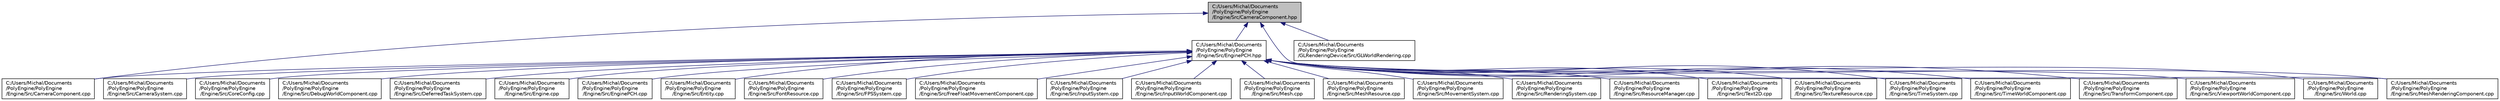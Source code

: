 digraph "C:/Users/Michal/Documents/PolyEngine/PolyEngine/Engine/Src/CameraComponent.hpp"
{
  edge [fontname="Helvetica",fontsize="10",labelfontname="Helvetica",labelfontsize="10"];
  node [fontname="Helvetica",fontsize="10",shape=record];
  Node48 [label="C:/Users/Michal/Documents\l/PolyEngine/PolyEngine\l/Engine/Src/CameraComponent.hpp",height=0.2,width=0.4,color="black", fillcolor="grey75", style="filled", fontcolor="black"];
  Node48 -> Node49 [dir="back",color="midnightblue",fontsize="10",style="solid",fontname="Helvetica"];
  Node49 [label="C:/Users/Michal/Documents\l/PolyEngine/PolyEngine\l/Engine/Src/EnginePCH.hpp",height=0.2,width=0.4,color="black", fillcolor="white", style="filled",URL="$_engine_p_c_h_8hpp.html"];
  Node49 -> Node50 [dir="back",color="midnightblue",fontsize="10",style="solid",fontname="Helvetica"];
  Node50 [label="C:/Users/Michal/Documents\l/PolyEngine/PolyEngine\l/Engine/Src/CameraComponent.cpp",height=0.2,width=0.4,color="black", fillcolor="white", style="filled",URL="$_camera_component_8cpp.html"];
  Node49 -> Node51 [dir="back",color="midnightblue",fontsize="10",style="solid",fontname="Helvetica"];
  Node51 [label="C:/Users/Michal/Documents\l/PolyEngine/PolyEngine\l/Engine/Src/CameraSystem.cpp",height=0.2,width=0.4,color="black", fillcolor="white", style="filled",URL="$_camera_system_8cpp.html"];
  Node49 -> Node52 [dir="back",color="midnightblue",fontsize="10",style="solid",fontname="Helvetica"];
  Node52 [label="C:/Users/Michal/Documents\l/PolyEngine/PolyEngine\l/Engine/Src/CoreConfig.cpp",height=0.2,width=0.4,color="black", fillcolor="white", style="filled",URL="$_core_config_8cpp.html"];
  Node49 -> Node53 [dir="back",color="midnightblue",fontsize="10",style="solid",fontname="Helvetica"];
  Node53 [label="C:/Users/Michal/Documents\l/PolyEngine/PolyEngine\l/Engine/Src/DebugWorldComponent.cpp",height=0.2,width=0.4,color="black", fillcolor="white", style="filled",URL="$_debug_world_component_8cpp.html"];
  Node49 -> Node54 [dir="back",color="midnightblue",fontsize="10",style="solid",fontname="Helvetica"];
  Node54 [label="C:/Users/Michal/Documents\l/PolyEngine/PolyEngine\l/Engine/Src/DeferredTaskSystem.cpp",height=0.2,width=0.4,color="black", fillcolor="white", style="filled",URL="$_deferred_task_system_8cpp.html"];
  Node49 -> Node55 [dir="back",color="midnightblue",fontsize="10",style="solid",fontname="Helvetica"];
  Node55 [label="C:/Users/Michal/Documents\l/PolyEngine/PolyEngine\l/Engine/Src/Engine.cpp",height=0.2,width=0.4,color="black", fillcolor="white", style="filled",URL="$_engine_8cpp.html"];
  Node49 -> Node56 [dir="back",color="midnightblue",fontsize="10",style="solid",fontname="Helvetica"];
  Node56 [label="C:/Users/Michal/Documents\l/PolyEngine/PolyEngine\l/Engine/Src/EnginePCH.cpp",height=0.2,width=0.4,color="black", fillcolor="white", style="filled",URL="$_engine_p_c_h_8cpp.html"];
  Node49 -> Node57 [dir="back",color="midnightblue",fontsize="10",style="solid",fontname="Helvetica"];
  Node57 [label="C:/Users/Michal/Documents\l/PolyEngine/PolyEngine\l/Engine/Src/Entity.cpp",height=0.2,width=0.4,color="black", fillcolor="white", style="filled",URL="$_entity_8cpp.html"];
  Node49 -> Node58 [dir="back",color="midnightblue",fontsize="10",style="solid",fontname="Helvetica"];
  Node58 [label="C:/Users/Michal/Documents\l/PolyEngine/PolyEngine\l/Engine/Src/FontResource.cpp",height=0.2,width=0.4,color="black", fillcolor="white", style="filled",URL="$_font_resource_8cpp.html"];
  Node49 -> Node59 [dir="back",color="midnightblue",fontsize="10",style="solid",fontname="Helvetica"];
  Node59 [label="C:/Users/Michal/Documents\l/PolyEngine/PolyEngine\l/Engine/Src/FPSSystem.cpp",height=0.2,width=0.4,color="black", fillcolor="white", style="filled",URL="$_f_p_s_system_8cpp.html"];
  Node49 -> Node60 [dir="back",color="midnightblue",fontsize="10",style="solid",fontname="Helvetica"];
  Node60 [label="C:/Users/Michal/Documents\l/PolyEngine/PolyEngine\l/Engine/Src/FreeFloatMovementComponent.cpp",height=0.2,width=0.4,color="black", fillcolor="white", style="filled",URL="$_free_float_movement_component_8cpp.html"];
  Node49 -> Node61 [dir="back",color="midnightblue",fontsize="10",style="solid",fontname="Helvetica"];
  Node61 [label="C:/Users/Michal/Documents\l/PolyEngine/PolyEngine\l/Engine/Src/InputSystem.cpp",height=0.2,width=0.4,color="black", fillcolor="white", style="filled",URL="$_input_system_8cpp.html"];
  Node49 -> Node62 [dir="back",color="midnightblue",fontsize="10",style="solid",fontname="Helvetica"];
  Node62 [label="C:/Users/Michal/Documents\l/PolyEngine/PolyEngine\l/Engine/Src/InputWorldComponent.cpp",height=0.2,width=0.4,color="black", fillcolor="white", style="filled",URL="$_input_world_component_8cpp.html"];
  Node49 -> Node63 [dir="back",color="midnightblue",fontsize="10",style="solid",fontname="Helvetica"];
  Node63 [label="C:/Users/Michal/Documents\l/PolyEngine/PolyEngine\l/Engine/Src/Mesh.cpp",height=0.2,width=0.4,color="black", fillcolor="white", style="filled",URL="$_mesh_8cpp.html"];
  Node49 -> Node64 [dir="back",color="midnightblue",fontsize="10",style="solid",fontname="Helvetica"];
  Node64 [label="C:/Users/Michal/Documents\l/PolyEngine/PolyEngine\l/Engine/Src/MeshRenderingComponent.cpp",height=0.2,width=0.4,color="black", fillcolor="white", style="filled",URL="$_mesh_rendering_component_8cpp.html"];
  Node49 -> Node65 [dir="back",color="midnightblue",fontsize="10",style="solid",fontname="Helvetica"];
  Node65 [label="C:/Users/Michal/Documents\l/PolyEngine/PolyEngine\l/Engine/Src/MeshResource.cpp",height=0.2,width=0.4,color="black", fillcolor="white", style="filled",URL="$_mesh_resource_8cpp.html"];
  Node49 -> Node66 [dir="back",color="midnightblue",fontsize="10",style="solid",fontname="Helvetica"];
  Node66 [label="C:/Users/Michal/Documents\l/PolyEngine/PolyEngine\l/Engine/Src/MovementSystem.cpp",height=0.2,width=0.4,color="black", fillcolor="white", style="filled",URL="$_movement_system_8cpp.html"];
  Node49 -> Node67 [dir="back",color="midnightblue",fontsize="10",style="solid",fontname="Helvetica"];
  Node67 [label="C:/Users/Michal/Documents\l/PolyEngine/PolyEngine\l/Engine/Src/RenderingSystem.cpp",height=0.2,width=0.4,color="black", fillcolor="white", style="filled",URL="$_rendering_system_8cpp.html"];
  Node49 -> Node68 [dir="back",color="midnightblue",fontsize="10",style="solid",fontname="Helvetica"];
  Node68 [label="C:/Users/Michal/Documents\l/PolyEngine/PolyEngine\l/Engine/Src/ResourceManager.cpp",height=0.2,width=0.4,color="black", fillcolor="white", style="filled",URL="$_resource_manager_8cpp.html"];
  Node49 -> Node69 [dir="back",color="midnightblue",fontsize="10",style="solid",fontname="Helvetica"];
  Node69 [label="C:/Users/Michal/Documents\l/PolyEngine/PolyEngine\l/Engine/Src/Text2D.cpp",height=0.2,width=0.4,color="black", fillcolor="white", style="filled",URL="$_text2_d_8cpp.html"];
  Node49 -> Node70 [dir="back",color="midnightblue",fontsize="10",style="solid",fontname="Helvetica"];
  Node70 [label="C:/Users/Michal/Documents\l/PolyEngine/PolyEngine\l/Engine/Src/TextureResource.cpp",height=0.2,width=0.4,color="black", fillcolor="white", style="filled",URL="$_texture_resource_8cpp.html"];
  Node49 -> Node71 [dir="back",color="midnightblue",fontsize="10",style="solid",fontname="Helvetica"];
  Node71 [label="C:/Users/Michal/Documents\l/PolyEngine/PolyEngine\l/Engine/Src/TimeSystem.cpp",height=0.2,width=0.4,color="black", fillcolor="white", style="filled",URL="$_time_system_8cpp.html"];
  Node49 -> Node72 [dir="back",color="midnightblue",fontsize="10",style="solid",fontname="Helvetica"];
  Node72 [label="C:/Users/Michal/Documents\l/PolyEngine/PolyEngine\l/Engine/Src/TimeWorldComponent.cpp",height=0.2,width=0.4,color="black", fillcolor="white", style="filled",URL="$_time_world_component_8cpp.html"];
  Node49 -> Node73 [dir="back",color="midnightblue",fontsize="10",style="solid",fontname="Helvetica"];
  Node73 [label="C:/Users/Michal/Documents\l/PolyEngine/PolyEngine\l/Engine/Src/TransformComponent.cpp",height=0.2,width=0.4,color="black", fillcolor="white", style="filled",URL="$_transform_component_8cpp.html"];
  Node49 -> Node74 [dir="back",color="midnightblue",fontsize="10",style="solid",fontname="Helvetica"];
  Node74 [label="C:/Users/Michal/Documents\l/PolyEngine/PolyEngine\l/Engine/Src/ViewportWorldComponent.cpp",height=0.2,width=0.4,color="black", fillcolor="white", style="filled",URL="$_viewport_world_component_8cpp.html"];
  Node49 -> Node75 [dir="back",color="midnightblue",fontsize="10",style="solid",fontname="Helvetica"];
  Node75 [label="C:/Users/Michal/Documents\l/PolyEngine/PolyEngine\l/Engine/Src/World.cpp",height=0.2,width=0.4,color="black", fillcolor="white", style="filled",URL="$_world_8cpp.html"];
  Node48 -> Node50 [dir="back",color="midnightblue",fontsize="10",style="solid",fontname="Helvetica"];
  Node48 -> Node64 [dir="back",color="midnightblue",fontsize="10",style="solid",fontname="Helvetica"];
  Node48 -> Node76 [dir="back",color="midnightblue",fontsize="10",style="solid",fontname="Helvetica"];
  Node76 [label="C:/Users/Michal/Documents\l/PolyEngine/PolyEngine\l/GLRenderingDevice/Src/GLWorldRendering.cpp",height=0.2,width=0.4,color="black", fillcolor="white", style="filled",URL="$_g_l_world_rendering_8cpp.html"];
}
